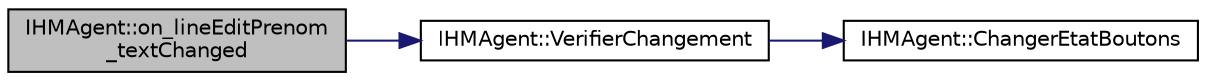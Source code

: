 digraph "IHMAgent::on_lineEditPrenom_textChanged"
{
 // LATEX_PDF_SIZE
  edge [fontname="Helvetica",fontsize="10",labelfontname="Helvetica",labelfontsize="10"];
  node [fontname="Helvetica",fontsize="10",shape=record];
  rankdir="LR";
  Node1 [label="IHMAgent::on_lineEditPrenom\l_textChanged",height=0.2,width=0.4,color="black", fillcolor="grey75", style="filled", fontcolor="black",tooltip="IHMAgent::on_lineEditPrenom_textChanged Lors d'un changement dans le champ prénom,..."];
  Node1 -> Node2 [color="midnightblue",fontsize="10",style="solid",fontname="Helvetica"];
  Node2 [label="IHMAgent::VerifierChangement",height=0.2,width=0.4,color="black", fillcolor="white", style="filled",URL="$class_i_h_m_agent.html#a98edd1e168c8488c27a8297f10569937",tooltip="IHMAgent::VerifierChangement Verifie si les informations contenue dans les champ sont identiques à ce..."];
  Node2 -> Node3 [color="midnightblue",fontsize="10",style="solid",fontname="Helvetica"];
  Node3 [label="IHMAgent::ChangerEtatBoutons",height=0.2,width=0.4,color="black", fillcolor="white", style="filled",URL="$class_i_h_m_agent.html#ab13928a44729374558c428731ac06dc3",tooltip="IHMAgent::ChangerEtatBoutons Permet de changer l'état des boutons sur l'ihm."];
}
